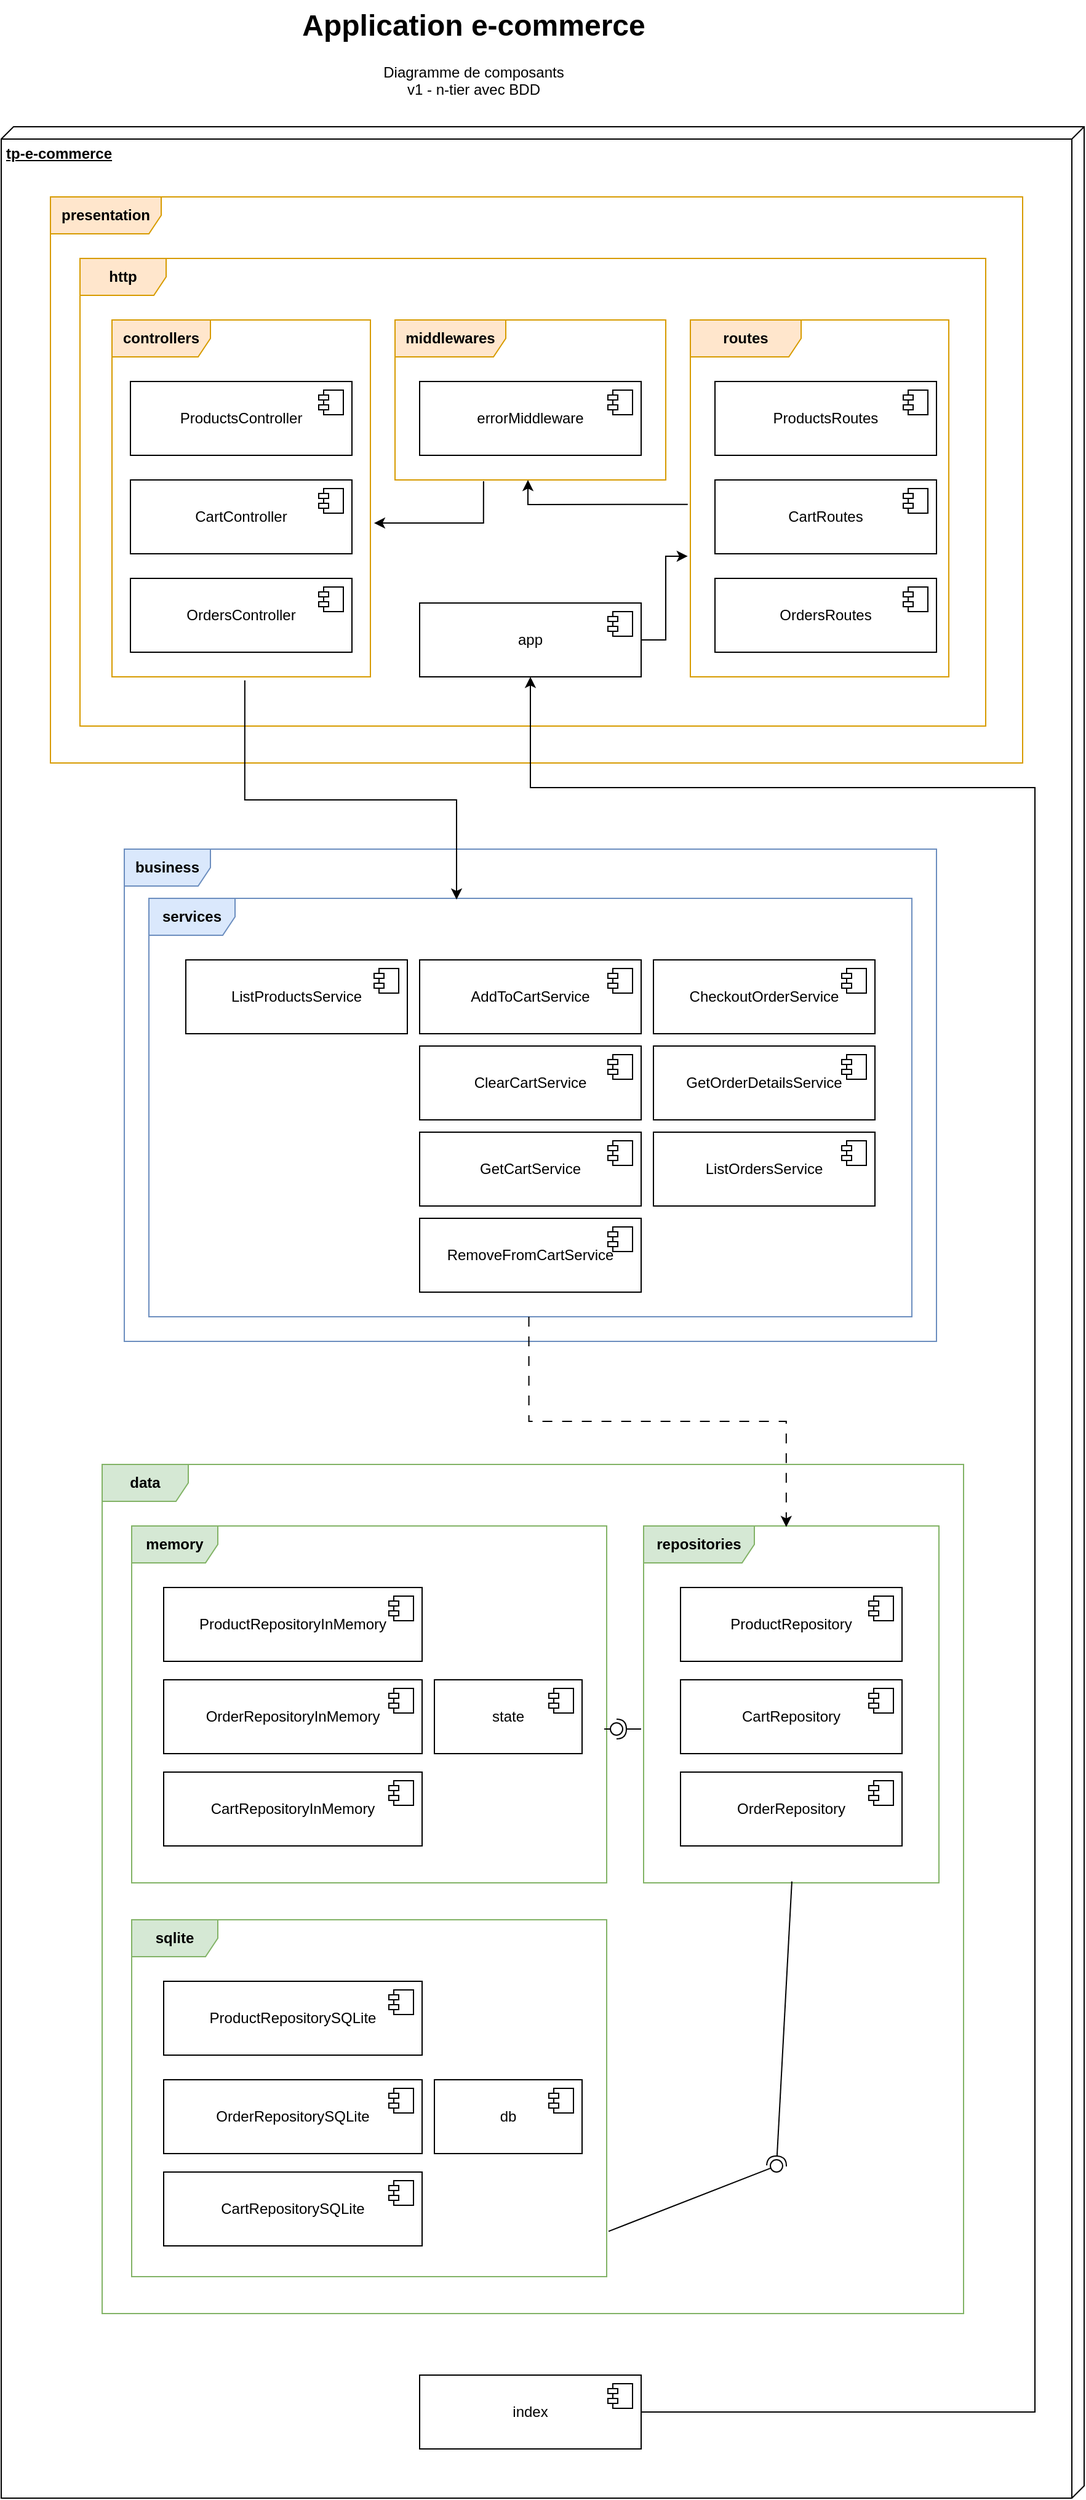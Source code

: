 <mxfile version="28.1.2">
  <diagram name="Page-1" id="_SwwrLTQsyD0Fj5lO8iF">
    <mxGraphModel dx="1298" dy="839" grid="1" gridSize="10" guides="1" tooltips="1" connect="1" arrows="1" fold="1" page="1" pageScale="1" pageWidth="827" pageHeight="1169" math="0" shadow="0">
      <root>
        <mxCell id="0" />
        <mxCell id="1" parent="0" />
        <mxCell id="7GvROdGBeF6tqrjPkgx6-1" value="&lt;h1 style=&quot;margin-top: 0px;&quot;&gt;Application e-commerce&lt;/h1&gt;&lt;p&gt;Diagramme de composants&lt;br&gt;v1 - n-tier avec BDD&lt;/p&gt;" style="text;html=1;whiteSpace=wrap;overflow=hidden;rounded=0;align=center;" parent="1" vertex="1">
          <mxGeometry x="266" y="20" width="296" height="120" as="geometry" />
        </mxCell>
        <mxCell id="7GvROdGBeF6tqrjPkgx6-2" value="&lt;b&gt;tp-e-commerce&lt;/b&gt;" style="verticalAlign=top;align=left;spacingTop=8;spacingLeft=2;spacingRight=12;shape=cube;size=10;direction=south;fontStyle=4;html=1;whiteSpace=wrap;" parent="1" vertex="1">
          <mxGeometry x="30" y="123" width="880" height="1927" as="geometry" />
        </mxCell>
        <mxCell id="7GvROdGBeF6tqrjPkgx6-3" value="&lt;b&gt;business&lt;/b&gt;" style="shape=umlFrame;whiteSpace=wrap;html=1;pointerEvents=0;width=70;height=30;fillColor=#dae8fc;strokeColor=#6c8ebf;" parent="1" vertex="1">
          <mxGeometry x="130" y="710" width="660" height="400" as="geometry" />
        </mxCell>
        <mxCell id="7GvROdGBeF6tqrjPkgx6-4" value="&lt;b&gt;data&lt;/b&gt;" style="shape=umlFrame;whiteSpace=wrap;html=1;pointerEvents=0;width=70;height=30;fillColor=#d5e8d4;strokeColor=#82b366;" parent="1" vertex="1">
          <mxGeometry x="112" y="1210" width="700" height="690" as="geometry" />
        </mxCell>
        <mxCell id="7GvROdGBeF6tqrjPkgx6-5" value="&lt;b&gt;presentation&lt;/b&gt;" style="shape=umlFrame;whiteSpace=wrap;html=1;pointerEvents=0;width=90;height=30;fillColor=#ffe6cc;strokeColor=#d79b00;" parent="1" vertex="1">
          <mxGeometry x="70" y="180" width="790" height="460" as="geometry" />
        </mxCell>
        <mxCell id="7GvROdGBeF6tqrjPkgx6-6" value="&lt;b&gt;services&lt;/b&gt;" style="shape=umlFrame;whiteSpace=wrap;html=1;pointerEvents=0;width=70;height=30;fillColor=#dae8fc;strokeColor=#6c8ebf;" parent="1" vertex="1">
          <mxGeometry x="150" y="750" width="620" height="340" as="geometry" />
        </mxCell>
        <mxCell id="7GvROdGBeF6tqrjPkgx6-9" value="AddToCartService" style="html=1;dropTarget=0;whiteSpace=wrap;" parent="1" vertex="1">
          <mxGeometry x="370" y="800" width="180" height="60" as="geometry" />
        </mxCell>
        <mxCell id="7GvROdGBeF6tqrjPkgx6-10" value="" style="shape=module;jettyWidth=8;jettyHeight=4;" parent="7GvROdGBeF6tqrjPkgx6-9" vertex="1">
          <mxGeometry x="1" width="20" height="20" relative="1" as="geometry">
            <mxPoint x="-27" y="7" as="offset" />
          </mxGeometry>
        </mxCell>
        <mxCell id="7GvROdGBeF6tqrjPkgx6-11" value="CheckoutOrderService" style="html=1;dropTarget=0;whiteSpace=wrap;" parent="1" vertex="1">
          <mxGeometry x="560" y="800" width="180" height="60" as="geometry" />
        </mxCell>
        <mxCell id="7GvROdGBeF6tqrjPkgx6-12" value="" style="shape=module;jettyWidth=8;jettyHeight=4;" parent="7GvROdGBeF6tqrjPkgx6-11" vertex="1">
          <mxGeometry x="1" width="20" height="20" relative="1" as="geometry">
            <mxPoint x="-27" y="7" as="offset" />
          </mxGeometry>
        </mxCell>
        <mxCell id="7GvROdGBeF6tqrjPkgx6-13" value="ClearCart&lt;span style=&quot;background-color: transparent; color: light-dark(rgb(0, 0, 0), rgb(255, 255, 255));&quot;&gt;Service&lt;/span&gt;" style="html=1;dropTarget=0;whiteSpace=wrap;" parent="1" vertex="1">
          <mxGeometry x="370" y="870" width="180" height="60" as="geometry" />
        </mxCell>
        <mxCell id="7GvROdGBeF6tqrjPkgx6-14" value="" style="shape=module;jettyWidth=8;jettyHeight=4;" parent="7GvROdGBeF6tqrjPkgx6-13" vertex="1">
          <mxGeometry x="1" width="20" height="20" relative="1" as="geometry">
            <mxPoint x="-27" y="7" as="offset" />
          </mxGeometry>
        </mxCell>
        <mxCell id="7GvROdGBeF6tqrjPkgx6-15" value="GetCart&lt;span style=&quot;background-color: transparent; color: light-dark(rgb(0, 0, 0), rgb(255, 255, 255));&quot;&gt;Service&lt;/span&gt;" style="html=1;dropTarget=0;whiteSpace=wrap;" parent="1" vertex="1">
          <mxGeometry x="370" y="940" width="180" height="60" as="geometry" />
        </mxCell>
        <mxCell id="7GvROdGBeF6tqrjPkgx6-16" value="" style="shape=module;jettyWidth=8;jettyHeight=4;" parent="7GvROdGBeF6tqrjPkgx6-15" vertex="1">
          <mxGeometry x="1" width="20" height="20" relative="1" as="geometry">
            <mxPoint x="-27" y="7" as="offset" />
          </mxGeometry>
        </mxCell>
        <mxCell id="7GvROdGBeF6tqrjPkgx6-17" value="GetOrderDetailsService" style="html=1;dropTarget=0;whiteSpace=wrap;" parent="1" vertex="1">
          <mxGeometry x="560" y="870" width="180" height="60" as="geometry" />
        </mxCell>
        <mxCell id="7GvROdGBeF6tqrjPkgx6-18" value="" style="shape=module;jettyWidth=8;jettyHeight=4;" parent="7GvROdGBeF6tqrjPkgx6-17" vertex="1">
          <mxGeometry x="1" width="20" height="20" relative="1" as="geometry">
            <mxPoint x="-27" y="7" as="offset" />
          </mxGeometry>
        </mxCell>
        <mxCell id="7GvROdGBeF6tqrjPkgx6-19" value="ListOrdersService" style="html=1;dropTarget=0;whiteSpace=wrap;" parent="1" vertex="1">
          <mxGeometry x="560" y="940" width="180" height="60" as="geometry" />
        </mxCell>
        <mxCell id="7GvROdGBeF6tqrjPkgx6-20" value="" style="shape=module;jettyWidth=8;jettyHeight=4;" parent="7GvROdGBeF6tqrjPkgx6-19" vertex="1">
          <mxGeometry x="1" width="20" height="20" relative="1" as="geometry">
            <mxPoint x="-27" y="7" as="offset" />
          </mxGeometry>
        </mxCell>
        <mxCell id="7GvROdGBeF6tqrjPkgx6-21" value="ListProductsService" style="html=1;dropTarget=0;whiteSpace=wrap;" parent="1" vertex="1">
          <mxGeometry x="180" y="800" width="180" height="60" as="geometry" />
        </mxCell>
        <mxCell id="7GvROdGBeF6tqrjPkgx6-22" value="" style="shape=module;jettyWidth=8;jettyHeight=4;" parent="7GvROdGBeF6tqrjPkgx6-21" vertex="1">
          <mxGeometry x="1" width="20" height="20" relative="1" as="geometry">
            <mxPoint x="-27" y="7" as="offset" />
          </mxGeometry>
        </mxCell>
        <mxCell id="7GvROdGBeF6tqrjPkgx6-23" value="RemoveFromCart&lt;span style=&quot;background-color: transparent; color: light-dark(rgb(0, 0, 0), rgb(255, 255, 255));&quot;&gt;Service&lt;/span&gt;" style="html=1;dropTarget=0;whiteSpace=wrap;" parent="1" vertex="1">
          <mxGeometry x="370" y="1010" width="180" height="60" as="geometry" />
        </mxCell>
        <mxCell id="7GvROdGBeF6tqrjPkgx6-24" value="" style="shape=module;jettyWidth=8;jettyHeight=4;" parent="7GvROdGBeF6tqrjPkgx6-23" vertex="1">
          <mxGeometry x="1" width="20" height="20" relative="1" as="geometry">
            <mxPoint x="-27" y="7" as="offset" />
          </mxGeometry>
        </mxCell>
        <mxCell id="7GvROdGBeF6tqrjPkgx6-25" value="&lt;b&gt;memory&lt;/b&gt;" style="shape=umlFrame;whiteSpace=wrap;html=1;pointerEvents=0;width=70;height=30;fillColor=#d5e8d4;strokeColor=#82b366;" parent="1" vertex="1">
          <mxGeometry x="136" y="1260" width="386" height="290" as="geometry" />
        </mxCell>
        <mxCell id="7GvROdGBeF6tqrjPkgx6-26" value="&lt;b&gt;repositories&lt;/b&gt;" style="shape=umlFrame;whiteSpace=wrap;html=1;pointerEvents=0;width=90;height=30;fillColor=#d5e8d4;strokeColor=#82b366;" parent="1" vertex="1">
          <mxGeometry x="552" y="1260" width="240" height="290" as="geometry" />
        </mxCell>
        <mxCell id="7GvROdGBeF6tqrjPkgx6-27" value="ProductRepositoryInMemory" style="html=1;dropTarget=0;whiteSpace=wrap;" parent="1" vertex="1">
          <mxGeometry x="162" y="1310" width="210" height="60" as="geometry" />
        </mxCell>
        <mxCell id="7GvROdGBeF6tqrjPkgx6-28" value="" style="shape=module;jettyWidth=8;jettyHeight=4;" parent="7GvROdGBeF6tqrjPkgx6-27" vertex="1">
          <mxGeometry x="1" width="20" height="20" relative="1" as="geometry">
            <mxPoint x="-27" y="7" as="offset" />
          </mxGeometry>
        </mxCell>
        <mxCell id="7GvROdGBeF6tqrjPkgx6-29" value="OrderRepositoryInMemory" style="html=1;dropTarget=0;whiteSpace=wrap;" parent="1" vertex="1">
          <mxGeometry x="162" y="1385" width="210" height="60" as="geometry" />
        </mxCell>
        <mxCell id="7GvROdGBeF6tqrjPkgx6-30" value="" style="shape=module;jettyWidth=8;jettyHeight=4;" parent="7GvROdGBeF6tqrjPkgx6-29" vertex="1">
          <mxGeometry x="1" width="20" height="20" relative="1" as="geometry">
            <mxPoint x="-27" y="7" as="offset" />
          </mxGeometry>
        </mxCell>
        <mxCell id="7GvROdGBeF6tqrjPkgx6-31" value="CartRepositoryInMemory" style="html=1;dropTarget=0;whiteSpace=wrap;" parent="1" vertex="1">
          <mxGeometry x="162" y="1460" width="210" height="60" as="geometry" />
        </mxCell>
        <mxCell id="7GvROdGBeF6tqrjPkgx6-32" value="" style="shape=module;jettyWidth=8;jettyHeight=4;" parent="7GvROdGBeF6tqrjPkgx6-31" vertex="1">
          <mxGeometry x="1" width="20" height="20" relative="1" as="geometry">
            <mxPoint x="-27" y="7" as="offset" />
          </mxGeometry>
        </mxCell>
        <mxCell id="7GvROdGBeF6tqrjPkgx6-33" value="state" style="html=1;dropTarget=0;whiteSpace=wrap;" parent="1" vertex="1">
          <mxGeometry x="382" y="1385" width="120" height="60" as="geometry" />
        </mxCell>
        <mxCell id="7GvROdGBeF6tqrjPkgx6-34" value="" style="shape=module;jettyWidth=8;jettyHeight=4;" parent="7GvROdGBeF6tqrjPkgx6-33" vertex="1">
          <mxGeometry x="1" width="20" height="20" relative="1" as="geometry">
            <mxPoint x="-27" y="7" as="offset" />
          </mxGeometry>
        </mxCell>
        <mxCell id="7GvROdGBeF6tqrjPkgx6-35" value="CartRepository" style="html=1;dropTarget=0;whiteSpace=wrap;" parent="1" vertex="1">
          <mxGeometry x="582" y="1385" width="180" height="60" as="geometry" />
        </mxCell>
        <mxCell id="7GvROdGBeF6tqrjPkgx6-36" value="" style="shape=module;jettyWidth=8;jettyHeight=4;" parent="7GvROdGBeF6tqrjPkgx6-35" vertex="1">
          <mxGeometry x="1" width="20" height="20" relative="1" as="geometry">
            <mxPoint x="-27" y="7" as="offset" />
          </mxGeometry>
        </mxCell>
        <mxCell id="7GvROdGBeF6tqrjPkgx6-37" value="ProductRepository" style="html=1;dropTarget=0;whiteSpace=wrap;" parent="1" vertex="1">
          <mxGeometry x="582" y="1310" width="180" height="60" as="geometry" />
        </mxCell>
        <mxCell id="7GvROdGBeF6tqrjPkgx6-38" value="" style="shape=module;jettyWidth=8;jettyHeight=4;" parent="7GvROdGBeF6tqrjPkgx6-37" vertex="1">
          <mxGeometry x="1" width="20" height="20" relative="1" as="geometry">
            <mxPoint x="-27" y="7" as="offset" />
          </mxGeometry>
        </mxCell>
        <mxCell id="7GvROdGBeF6tqrjPkgx6-39" value="OrderRepository" style="html=1;dropTarget=0;whiteSpace=wrap;" parent="1" vertex="1">
          <mxGeometry x="582" y="1460" width="180" height="60" as="geometry" />
        </mxCell>
        <mxCell id="7GvROdGBeF6tqrjPkgx6-40" value="" style="shape=module;jettyWidth=8;jettyHeight=4;" parent="7GvROdGBeF6tqrjPkgx6-39" vertex="1">
          <mxGeometry x="1" width="20" height="20" relative="1" as="geometry">
            <mxPoint x="-27" y="7" as="offset" />
          </mxGeometry>
        </mxCell>
        <mxCell id="7GvROdGBeF6tqrjPkgx6-41" value="&lt;b&gt;http&lt;/b&gt;" style="shape=umlFrame;whiteSpace=wrap;html=1;pointerEvents=0;width=70;height=30;fillColor=#ffe6cc;strokeColor=#d79b00;" parent="1" vertex="1">
          <mxGeometry x="94" y="230" width="736" height="380" as="geometry" />
        </mxCell>
        <mxCell id="7GvROdGBeF6tqrjPkgx6-42" value="&lt;b&gt;controllers&lt;/b&gt;" style="shape=umlFrame;whiteSpace=wrap;html=1;pointerEvents=0;width=80;height=30;fillColor=#ffe6cc;strokeColor=#d79b00;" parent="1" vertex="1">
          <mxGeometry x="120" y="280" width="210" height="290" as="geometry" />
        </mxCell>
        <mxCell id="7GvROdGBeF6tqrjPkgx6-43" value="&lt;b&gt;middlewares&lt;/b&gt;" style="shape=umlFrame;whiteSpace=wrap;html=1;pointerEvents=0;width=90;height=30;fillColor=#ffe6cc;strokeColor=#d79b00;" parent="1" vertex="1">
          <mxGeometry x="350" y="280" width="220" height="130" as="geometry" />
        </mxCell>
        <mxCell id="7GvROdGBeF6tqrjPkgx6-44" value="&lt;b&gt;routes&lt;/b&gt;" style="shape=umlFrame;whiteSpace=wrap;html=1;pointerEvents=0;width=90;height=30;fillColor=#ffe6cc;strokeColor=#d79b00;" parent="1" vertex="1">
          <mxGeometry x="590" y="280" width="210" height="290" as="geometry" />
        </mxCell>
        <mxCell id="7GvROdGBeF6tqrjPkgx6-45" value="ProductsController" style="html=1;dropTarget=0;whiteSpace=wrap;" parent="1" vertex="1">
          <mxGeometry x="135" y="330" width="180" height="60" as="geometry" />
        </mxCell>
        <mxCell id="7GvROdGBeF6tqrjPkgx6-46" value="" style="shape=module;jettyWidth=8;jettyHeight=4;" parent="7GvROdGBeF6tqrjPkgx6-45" vertex="1">
          <mxGeometry x="1" width="20" height="20" relative="1" as="geometry">
            <mxPoint x="-27" y="7" as="offset" />
          </mxGeometry>
        </mxCell>
        <mxCell id="7GvROdGBeF6tqrjPkgx6-47" value="CartController" style="html=1;dropTarget=0;whiteSpace=wrap;" parent="1" vertex="1">
          <mxGeometry x="135" y="410" width="180" height="60" as="geometry" />
        </mxCell>
        <mxCell id="7GvROdGBeF6tqrjPkgx6-48" value="" style="shape=module;jettyWidth=8;jettyHeight=4;" parent="7GvROdGBeF6tqrjPkgx6-47" vertex="1">
          <mxGeometry x="1" width="20" height="20" relative="1" as="geometry">
            <mxPoint x="-27" y="7" as="offset" />
          </mxGeometry>
        </mxCell>
        <mxCell id="7GvROdGBeF6tqrjPkgx6-49" value="OrdersController" style="html=1;dropTarget=0;whiteSpace=wrap;" parent="1" vertex="1">
          <mxGeometry x="135" y="490" width="180" height="60" as="geometry" />
        </mxCell>
        <mxCell id="7GvROdGBeF6tqrjPkgx6-50" value="" style="shape=module;jettyWidth=8;jettyHeight=4;" parent="7GvROdGBeF6tqrjPkgx6-49" vertex="1">
          <mxGeometry x="1" width="20" height="20" relative="1" as="geometry">
            <mxPoint x="-27" y="7" as="offset" />
          </mxGeometry>
        </mxCell>
        <mxCell id="7GvROdGBeF6tqrjPkgx6-51" value="errorMiddleware" style="html=1;dropTarget=0;whiteSpace=wrap;" parent="1" vertex="1">
          <mxGeometry x="370" y="330" width="180" height="60" as="geometry" />
        </mxCell>
        <mxCell id="7GvROdGBeF6tqrjPkgx6-52" value="" style="shape=module;jettyWidth=8;jettyHeight=4;" parent="7GvROdGBeF6tqrjPkgx6-51" vertex="1">
          <mxGeometry x="1" width="20" height="20" relative="1" as="geometry">
            <mxPoint x="-27" y="7" as="offset" />
          </mxGeometry>
        </mxCell>
        <mxCell id="7GvROdGBeF6tqrjPkgx6-53" value="ProductsRoutes" style="html=1;dropTarget=0;whiteSpace=wrap;" parent="1" vertex="1">
          <mxGeometry x="610" y="330" width="180" height="60" as="geometry" />
        </mxCell>
        <mxCell id="7GvROdGBeF6tqrjPkgx6-54" value="" style="shape=module;jettyWidth=8;jettyHeight=4;" parent="7GvROdGBeF6tqrjPkgx6-53" vertex="1">
          <mxGeometry x="1" width="20" height="20" relative="1" as="geometry">
            <mxPoint x="-27" y="7" as="offset" />
          </mxGeometry>
        </mxCell>
        <mxCell id="7GvROdGBeF6tqrjPkgx6-55" value="CartRoutes" style="html=1;dropTarget=0;whiteSpace=wrap;" parent="1" vertex="1">
          <mxGeometry x="610" y="410" width="180" height="60" as="geometry" />
        </mxCell>
        <mxCell id="7GvROdGBeF6tqrjPkgx6-56" value="" style="shape=module;jettyWidth=8;jettyHeight=4;" parent="7GvROdGBeF6tqrjPkgx6-55" vertex="1">
          <mxGeometry x="1" width="20" height="20" relative="1" as="geometry">
            <mxPoint x="-27" y="7" as="offset" />
          </mxGeometry>
        </mxCell>
        <mxCell id="7GvROdGBeF6tqrjPkgx6-57" value="OrdersRoutes" style="html=1;dropTarget=0;whiteSpace=wrap;" parent="1" vertex="1">
          <mxGeometry x="610" y="490" width="180" height="60" as="geometry" />
        </mxCell>
        <mxCell id="7GvROdGBeF6tqrjPkgx6-58" value="" style="shape=module;jettyWidth=8;jettyHeight=4;" parent="7GvROdGBeF6tqrjPkgx6-57" vertex="1">
          <mxGeometry x="1" width="20" height="20" relative="1" as="geometry">
            <mxPoint x="-27" y="7" as="offset" />
          </mxGeometry>
        </mxCell>
        <mxCell id="7GvROdGBeF6tqrjPkgx6-59" value="app" style="html=1;dropTarget=0;whiteSpace=wrap;" parent="1" vertex="1">
          <mxGeometry x="370" y="510" width="180" height="60" as="geometry" />
        </mxCell>
        <mxCell id="7GvROdGBeF6tqrjPkgx6-60" value="" style="shape=module;jettyWidth=8;jettyHeight=4;" parent="7GvROdGBeF6tqrjPkgx6-59" vertex="1">
          <mxGeometry x="1" width="20" height="20" relative="1" as="geometry">
            <mxPoint x="-27" y="7" as="offset" />
          </mxGeometry>
        </mxCell>
        <mxCell id="7GvROdGBeF6tqrjPkgx6-61" value="index" style="html=1;dropTarget=0;whiteSpace=wrap;" parent="1" vertex="1">
          <mxGeometry x="370" y="1950" width="180" height="60" as="geometry" />
        </mxCell>
        <mxCell id="7GvROdGBeF6tqrjPkgx6-62" value="" style="shape=module;jettyWidth=8;jettyHeight=4;" parent="7GvROdGBeF6tqrjPkgx6-61" vertex="1">
          <mxGeometry x="1" width="20" height="20" relative="1" as="geometry">
            <mxPoint x="-27" y="7" as="offset" />
          </mxGeometry>
        </mxCell>
        <mxCell id="7GvROdGBeF6tqrjPkgx6-63" style="edgeStyle=orthogonalEdgeStyle;rounded=0;orthogonalLoop=1;jettySize=auto;html=1;exitX=0.514;exitY=1.01;exitDx=0;exitDy=0;exitPerimeter=0;" parent="1" source="7GvROdGBeF6tqrjPkgx6-42" edge="1">
          <mxGeometry relative="1" as="geometry">
            <mxPoint x="400" y="751" as="targetPoint" />
            <Array as="points">
              <mxPoint x="228" y="670" />
              <mxPoint x="400" y="670" />
              <mxPoint x="400" y="751" />
            </Array>
          </mxGeometry>
        </mxCell>
        <mxCell id="7GvROdGBeF6tqrjPkgx6-64" style="edgeStyle=orthogonalEdgeStyle;rounded=0;orthogonalLoop=1;jettySize=auto;html=1;entryX=0.483;entryY=0.003;entryDx=0;entryDy=0;entryPerimeter=0;dashed=1;dashPattern=8 8;exitX=0.498;exitY=1;exitDx=0;exitDy=0;exitPerimeter=0;" parent="1" source="7GvROdGBeF6tqrjPkgx6-6" target="7GvROdGBeF6tqrjPkgx6-26" edge="1">
          <mxGeometry relative="1" as="geometry" />
        </mxCell>
        <mxCell id="7GvROdGBeF6tqrjPkgx6-66" style="edgeStyle=orthogonalEdgeStyle;rounded=0;orthogonalLoop=1;jettySize=auto;html=1;entryX=0.5;entryY=1;entryDx=0;entryDy=0;exitX=1;exitY=0.5;exitDx=0;exitDy=0;" parent="1" source="7GvROdGBeF6tqrjPkgx6-61" target="7GvROdGBeF6tqrjPkgx6-59" edge="1">
          <mxGeometry relative="1" as="geometry">
            <Array as="points">
              <mxPoint x="870" y="1980" />
              <mxPoint x="870" y="660" />
              <mxPoint x="460" y="660" />
            </Array>
          </mxGeometry>
        </mxCell>
        <mxCell id="7GvROdGBeF6tqrjPkgx6-67" style="edgeStyle=orthogonalEdgeStyle;rounded=0;orthogonalLoop=1;jettySize=auto;html=1;entryX=0.491;entryY=1;entryDx=0;entryDy=0;entryPerimeter=0;exitX=-0.01;exitY=0.517;exitDx=0;exitDy=0;exitPerimeter=0;" parent="1" source="7GvROdGBeF6tqrjPkgx6-44" target="7GvROdGBeF6tqrjPkgx6-43" edge="1">
          <mxGeometry relative="1" as="geometry" />
        </mxCell>
        <mxCell id="7GvROdGBeF6tqrjPkgx6-68" style="edgeStyle=orthogonalEdgeStyle;rounded=0;orthogonalLoop=1;jettySize=auto;html=1;entryX=1.014;entryY=0.569;entryDx=0;entryDy=0;entryPerimeter=0;exitX=0.327;exitY=1.008;exitDx=0;exitDy=0;exitPerimeter=0;" parent="1" source="7GvROdGBeF6tqrjPkgx6-43" target="7GvROdGBeF6tqrjPkgx6-42" edge="1">
          <mxGeometry relative="1" as="geometry" />
        </mxCell>
        <mxCell id="7GvROdGBeF6tqrjPkgx6-69" style="edgeStyle=orthogonalEdgeStyle;rounded=0;orthogonalLoop=1;jettySize=auto;html=1;entryX=-0.01;entryY=0.662;entryDx=0;entryDy=0;entryPerimeter=0;" parent="1" source="7GvROdGBeF6tqrjPkgx6-59" target="7GvROdGBeF6tqrjPkgx6-44" edge="1">
          <mxGeometry relative="1" as="geometry" />
        </mxCell>
        <mxCell id="qHvrklm16Pw2P2uqzd2z-1" value="&lt;b&gt;sqlite&lt;/b&gt;" style="shape=umlFrame;whiteSpace=wrap;html=1;pointerEvents=0;width=70;height=30;fillColor=#d5e8d4;strokeColor=#82b366;" parent="1" vertex="1">
          <mxGeometry x="136" y="1580" width="386" height="290" as="geometry" />
        </mxCell>
        <mxCell id="qHvrklm16Pw2P2uqzd2z-2" value="ProductRepositorySQLite" style="html=1;dropTarget=0;whiteSpace=wrap;" parent="1" vertex="1">
          <mxGeometry x="162" y="1630" width="210" height="60" as="geometry" />
        </mxCell>
        <mxCell id="qHvrklm16Pw2P2uqzd2z-3" value="" style="shape=module;jettyWidth=8;jettyHeight=4;" parent="qHvrklm16Pw2P2uqzd2z-2" vertex="1">
          <mxGeometry x="1" width="20" height="20" relative="1" as="geometry">
            <mxPoint x="-27" y="7" as="offset" />
          </mxGeometry>
        </mxCell>
        <mxCell id="qHvrklm16Pw2P2uqzd2z-4" value="OrderRepositorySQLite" style="html=1;dropTarget=0;whiteSpace=wrap;" parent="1" vertex="1">
          <mxGeometry x="162" y="1710" width="210" height="60" as="geometry" />
        </mxCell>
        <mxCell id="qHvrklm16Pw2P2uqzd2z-5" value="" style="shape=module;jettyWidth=8;jettyHeight=4;" parent="qHvrklm16Pw2P2uqzd2z-4" vertex="1">
          <mxGeometry x="1" width="20" height="20" relative="1" as="geometry">
            <mxPoint x="-27" y="7" as="offset" />
          </mxGeometry>
        </mxCell>
        <mxCell id="qHvrklm16Pw2P2uqzd2z-6" value="CartRepositorySQLite" style="html=1;dropTarget=0;whiteSpace=wrap;" parent="1" vertex="1">
          <mxGeometry x="162" y="1785" width="210" height="60" as="geometry" />
        </mxCell>
        <mxCell id="qHvrklm16Pw2P2uqzd2z-7" value="" style="shape=module;jettyWidth=8;jettyHeight=4;" parent="qHvrklm16Pw2P2uqzd2z-6" vertex="1">
          <mxGeometry x="1" width="20" height="20" relative="1" as="geometry">
            <mxPoint x="-27" y="7" as="offset" />
          </mxGeometry>
        </mxCell>
        <mxCell id="qHvrklm16Pw2P2uqzd2z-8" value="db" style="html=1;dropTarget=0;whiteSpace=wrap;" parent="1" vertex="1">
          <mxGeometry x="382" y="1710" width="120" height="60" as="geometry" />
        </mxCell>
        <mxCell id="qHvrklm16Pw2P2uqzd2z-9" value="" style="shape=module;jettyWidth=8;jettyHeight=4;" parent="qHvrklm16Pw2P2uqzd2z-8" vertex="1">
          <mxGeometry x="1" width="20" height="20" relative="1" as="geometry">
            <mxPoint x="-27" y="7" as="offset" />
          </mxGeometry>
        </mxCell>
        <mxCell id="qHvrklm16Pw2P2uqzd2z-13" value="" style="ellipse;whiteSpace=wrap;html=1;align=center;aspect=fixed;fillColor=none;strokeColor=none;resizable=0;perimeter=centerPerimeter;rotatable=0;allowArrows=0;points=[];outlineConnect=1;" parent="1" vertex="1">
          <mxGeometry x="535" y="1510" width="10" height="10" as="geometry" />
        </mxCell>
        <mxCell id="qHvrklm16Pw2P2uqzd2z-18" value="" style="rounded=0;orthogonalLoop=1;jettySize=auto;html=1;endArrow=halfCircle;endFill=0;endSize=6;strokeWidth=1;sketch=0;exitX=0.502;exitY=0.996;exitDx=0;exitDy=0;exitPerimeter=0;" parent="1" source="7GvROdGBeF6tqrjPkgx6-26" edge="1">
          <mxGeometry relative="1" as="geometry">
            <mxPoint x="560" y="1835" as="sourcePoint" />
            <mxPoint x="660" y="1780" as="targetPoint" />
          </mxGeometry>
        </mxCell>
        <mxCell id="qHvrklm16Pw2P2uqzd2z-19" value="" style="rounded=0;orthogonalLoop=1;jettySize=auto;html=1;endArrow=oval;endFill=0;sketch=0;sourcePerimeterSpacing=0;targetPerimeterSpacing=0;endSize=10;exitX=1.004;exitY=0.873;exitDx=0;exitDy=0;exitPerimeter=0;" parent="1" source="qHvrklm16Pw2P2uqzd2z-1" edge="1">
          <mxGeometry relative="1" as="geometry">
            <mxPoint x="520" y="1827" as="sourcePoint" />
            <mxPoint x="660" y="1780" as="targetPoint" />
          </mxGeometry>
        </mxCell>
        <mxCell id="qHvrklm16Pw2P2uqzd2z-20" value="" style="ellipse;whiteSpace=wrap;html=1;align=center;aspect=fixed;fillColor=none;strokeColor=none;resizable=0;perimeter=centerPerimeter;rotatable=0;allowArrows=0;points=[];outlineConnect=1;" parent="1" vertex="1">
          <mxGeometry x="535" y="1830" width="10" height="10" as="geometry" />
        </mxCell>
        <mxCell id="qHvrklm16Pw2P2uqzd2z-21" value="" style="rounded=0;orthogonalLoop=1;jettySize=auto;html=1;endArrow=halfCircle;endFill=0;endSize=6;strokeWidth=1;sketch=0;" parent="1" edge="1">
          <mxGeometry relative="1" as="geometry">
            <mxPoint x="550" y="1425" as="sourcePoint" />
            <mxPoint x="530" y="1425" as="targetPoint" />
          </mxGeometry>
        </mxCell>
        <mxCell id="qHvrklm16Pw2P2uqzd2z-22" value="" style="rounded=0;orthogonalLoop=1;jettySize=auto;html=1;endArrow=oval;endFill=0;sketch=0;sourcePerimeterSpacing=0;targetPerimeterSpacing=0;endSize=10;" parent="1" edge="1">
          <mxGeometry relative="1" as="geometry">
            <mxPoint x="520" y="1425" as="sourcePoint" />
            <mxPoint x="530" y="1425" as="targetPoint" />
          </mxGeometry>
        </mxCell>
        <mxCell id="qHvrklm16Pw2P2uqzd2z-23" value="" style="ellipse;whiteSpace=wrap;html=1;align=center;aspect=fixed;fillColor=none;strokeColor=none;resizable=0;perimeter=centerPerimeter;rotatable=0;allowArrows=0;points=[];outlineConnect=1;" parent="1" vertex="1">
          <mxGeometry x="535" y="1420" width="10" height="10" as="geometry" />
        </mxCell>
      </root>
    </mxGraphModel>
  </diagram>
</mxfile>
